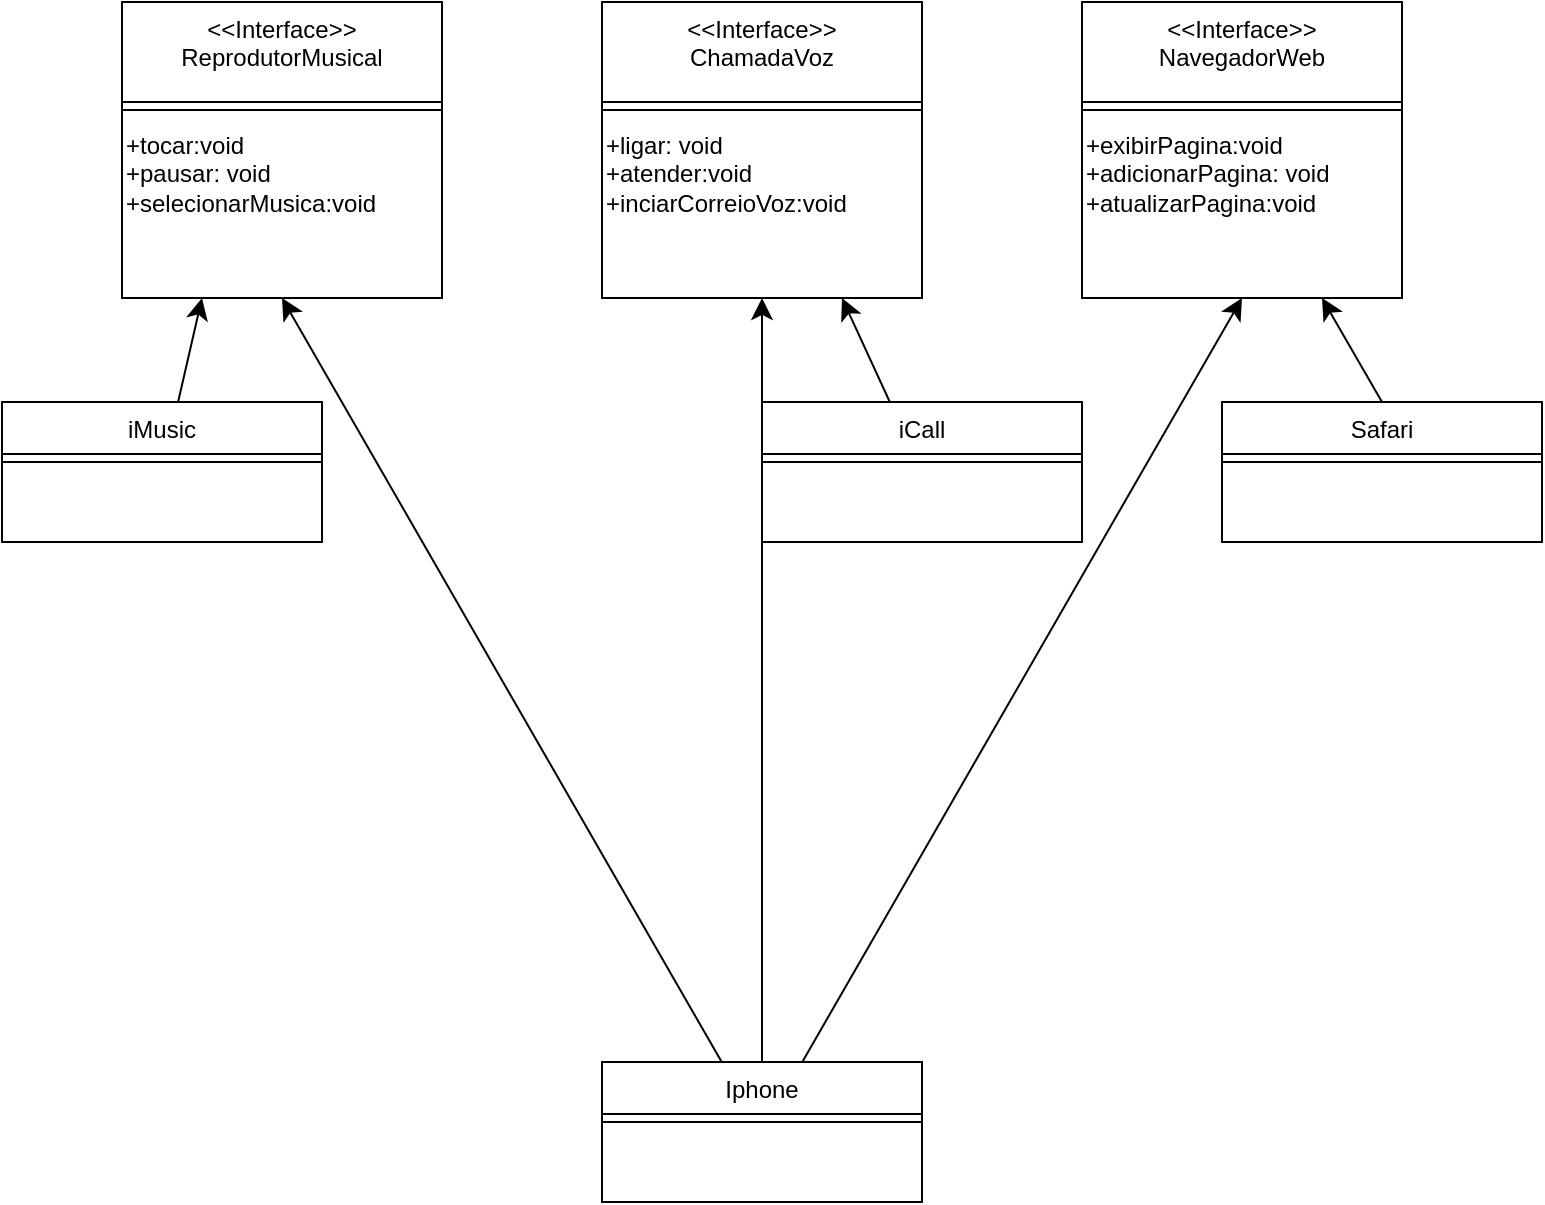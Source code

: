 <mxfile version="24.3.1" type="github">
  <diagram id="C5RBs43oDa-KdzZeNtuy" name="Page-1">
    <mxGraphModel dx="1886" dy="849" grid="1" gridSize="10" guides="1" tooltips="1" connect="1" arrows="1" fold="1" page="1" pageScale="1" pageWidth="827" pageHeight="1169" math="0" shadow="0">
      <root>
        <mxCell id="WIyWlLk6GJQsqaUBKTNV-0" />
        <mxCell id="WIyWlLk6GJQsqaUBKTNV-1" parent="WIyWlLk6GJQsqaUBKTNV-0" />
        <mxCell id="zkfFHV4jXpPFQw0GAbJ--6" value="&lt;&lt;Interface&gt;&gt;&#xa;ReprodutorMusical" style="swimlane;fontStyle=0;align=center;verticalAlign=top;childLayout=stackLayout;horizontal=1;startSize=50;horizontalStack=0;resizeParent=1;resizeLast=0;collapsible=1;marginBottom=0;rounded=0;shadow=0;strokeWidth=1;" parent="WIyWlLk6GJQsqaUBKTNV-1" vertex="1">
          <mxGeometry x="80" y="120" width="160" height="148" as="geometry">
            <mxRectangle x="30" y="120" width="160" height="26" as="alternateBounds" />
          </mxGeometry>
        </mxCell>
        <mxCell id="zkfFHV4jXpPFQw0GAbJ--9" value="" style="line;html=1;strokeWidth=1;align=left;verticalAlign=middle;spacingTop=-1;spacingLeft=3;spacingRight=3;rotatable=0;labelPosition=right;points=[];portConstraint=eastwest;" parent="zkfFHV4jXpPFQw0GAbJ--6" vertex="1">
          <mxGeometry y="50" width="160" height="8" as="geometry" />
        </mxCell>
        <mxCell id="pxJmlBtjUla0yxxP-SKe-2" value="+tocar:void&lt;div&gt;+pausar: void&lt;/div&gt;&lt;div&gt;+selecionarMusica:void&lt;/div&gt;" style="text;html=1;align=left;verticalAlign=top;whiteSpace=wrap;rounded=0;" parent="zkfFHV4jXpPFQw0GAbJ--6" vertex="1">
          <mxGeometry y="58" width="160" height="90" as="geometry" />
        </mxCell>
        <mxCell id="ed8aBmfFYEmANzjVek7R-6" style="edgeStyle=none;curved=1;rounded=0;orthogonalLoop=1;jettySize=auto;html=1;entryX=0.5;entryY=1;entryDx=0;entryDy=0;fontSize=12;startSize=8;endSize=8;" edge="1" parent="WIyWlLk6GJQsqaUBKTNV-1" source="zkfFHV4jXpPFQw0GAbJ--13" target="ed8aBmfFYEmANzjVek7R-5">
          <mxGeometry relative="1" as="geometry" />
        </mxCell>
        <mxCell id="ed8aBmfFYEmANzjVek7R-7" style="edgeStyle=none;curved=1;rounded=0;orthogonalLoop=1;jettySize=auto;html=1;entryX=0.5;entryY=1;entryDx=0;entryDy=0;fontSize=12;startSize=8;endSize=8;" edge="1" parent="WIyWlLk6GJQsqaUBKTNV-1" source="zkfFHV4jXpPFQw0GAbJ--13" target="ed8aBmfFYEmANzjVek7R-2">
          <mxGeometry relative="1" as="geometry" />
        </mxCell>
        <mxCell id="ed8aBmfFYEmANzjVek7R-8" style="edgeStyle=none;curved=1;rounded=0;orthogonalLoop=1;jettySize=auto;html=1;entryX=0.5;entryY=1;entryDx=0;entryDy=0;fontSize=12;startSize=8;endSize=8;" edge="1" parent="WIyWlLk6GJQsqaUBKTNV-1" source="zkfFHV4jXpPFQw0GAbJ--13" target="pxJmlBtjUla0yxxP-SKe-2">
          <mxGeometry relative="1" as="geometry" />
        </mxCell>
        <mxCell id="zkfFHV4jXpPFQw0GAbJ--13" value="Iphone" style="swimlane;fontStyle=0;align=center;verticalAlign=top;childLayout=stackLayout;horizontal=1;startSize=26;horizontalStack=0;resizeParent=1;resizeLast=0;collapsible=1;marginBottom=0;rounded=0;shadow=0;strokeWidth=1;" parent="WIyWlLk6GJQsqaUBKTNV-1" vertex="1">
          <mxGeometry x="320" y="650" width="160" height="70" as="geometry">
            <mxRectangle x="310" y="498" width="170" height="26" as="alternateBounds" />
          </mxGeometry>
        </mxCell>
        <mxCell id="zkfFHV4jXpPFQw0GAbJ--15" value="" style="line;html=1;strokeWidth=1;align=left;verticalAlign=middle;spacingTop=-1;spacingLeft=3;spacingRight=3;rotatable=0;labelPosition=right;points=[];portConstraint=eastwest;" parent="zkfFHV4jXpPFQw0GAbJ--13" vertex="1">
          <mxGeometry y="26" width="160" height="8" as="geometry" />
        </mxCell>
        <mxCell id="ed8aBmfFYEmANzjVek7R-0" value="&lt;&lt;Interface&gt;&gt;&#xa;ChamadaVoz" style="swimlane;fontStyle=0;align=center;verticalAlign=top;childLayout=stackLayout;horizontal=1;startSize=50;horizontalStack=0;resizeParent=1;resizeLast=0;collapsible=1;marginBottom=0;rounded=0;shadow=0;strokeWidth=1;" vertex="1" parent="WIyWlLk6GJQsqaUBKTNV-1">
          <mxGeometry x="320" y="120" width="160" height="148" as="geometry">
            <mxRectangle x="320" y="120" width="160" height="26" as="alternateBounds" />
          </mxGeometry>
        </mxCell>
        <mxCell id="ed8aBmfFYEmANzjVek7R-1" value="" style="line;html=1;strokeWidth=1;align=left;verticalAlign=middle;spacingTop=-1;spacingLeft=3;spacingRight=3;rotatable=0;labelPosition=right;points=[];portConstraint=eastwest;" vertex="1" parent="ed8aBmfFYEmANzjVek7R-0">
          <mxGeometry y="50" width="160" height="8" as="geometry" />
        </mxCell>
        <mxCell id="ed8aBmfFYEmANzjVek7R-2" value="&lt;div&gt;&lt;div&gt;+ligar: void&lt;/div&gt;&lt;/div&gt;+atender:void&lt;div&gt;&lt;span style=&quot;background-color: initial;&quot;&gt;+inciarCorreioVoz:void&lt;/span&gt;&lt;br&gt;&lt;/div&gt;" style="text;html=1;align=left;verticalAlign=top;whiteSpace=wrap;rounded=0;" vertex="1" parent="ed8aBmfFYEmANzjVek7R-0">
          <mxGeometry y="58" width="160" height="90" as="geometry" />
        </mxCell>
        <mxCell id="ed8aBmfFYEmANzjVek7R-3" value="&lt;&lt;Interface&gt;&gt;&#xa;NavegadorWeb" style="swimlane;fontStyle=0;align=center;verticalAlign=top;childLayout=stackLayout;horizontal=1;startSize=50;horizontalStack=0;resizeParent=1;resizeLast=0;collapsible=1;marginBottom=0;rounded=0;shadow=0;strokeWidth=1;" vertex="1" parent="WIyWlLk6GJQsqaUBKTNV-1">
          <mxGeometry x="560" y="120" width="160" height="148" as="geometry">
            <mxRectangle x="30" y="120" width="160" height="26" as="alternateBounds" />
          </mxGeometry>
        </mxCell>
        <mxCell id="ed8aBmfFYEmANzjVek7R-4" value="" style="line;html=1;strokeWidth=1;align=left;verticalAlign=middle;spacingTop=-1;spacingLeft=3;spacingRight=3;rotatable=0;labelPosition=right;points=[];portConstraint=eastwest;" vertex="1" parent="ed8aBmfFYEmANzjVek7R-3">
          <mxGeometry y="50" width="160" height="8" as="geometry" />
        </mxCell>
        <mxCell id="ed8aBmfFYEmANzjVek7R-5" value="+exibirPagina:void&lt;div&gt;+adicionarPagina: void&lt;/div&gt;&lt;div&gt;+atualizarPagina:void&lt;/div&gt;" style="text;html=1;align=left;verticalAlign=top;whiteSpace=wrap;rounded=0;" vertex="1" parent="ed8aBmfFYEmANzjVek7R-3">
          <mxGeometry y="58" width="160" height="90" as="geometry" />
        </mxCell>
        <mxCell id="ed8aBmfFYEmANzjVek7R-15" style="edgeStyle=none;curved=1;rounded=0;orthogonalLoop=1;jettySize=auto;html=1;entryX=0.25;entryY=1;entryDx=0;entryDy=0;fontSize=12;startSize=8;endSize=8;" edge="1" parent="WIyWlLk6GJQsqaUBKTNV-1" source="ed8aBmfFYEmANzjVek7R-9" target="pxJmlBtjUla0yxxP-SKe-2">
          <mxGeometry relative="1" as="geometry" />
        </mxCell>
        <mxCell id="ed8aBmfFYEmANzjVek7R-9" value="iMusic" style="swimlane;fontStyle=0;align=center;verticalAlign=top;childLayout=stackLayout;horizontal=1;startSize=26;horizontalStack=0;resizeParent=1;resizeLast=0;collapsible=1;marginBottom=0;rounded=0;shadow=0;strokeWidth=1;" vertex="1" parent="WIyWlLk6GJQsqaUBKTNV-1">
          <mxGeometry x="20" y="320" width="160" height="70" as="geometry">
            <mxRectangle x="310" y="498" width="170" height="26" as="alternateBounds" />
          </mxGeometry>
        </mxCell>
        <mxCell id="ed8aBmfFYEmANzjVek7R-10" value="" style="line;html=1;strokeWidth=1;align=left;verticalAlign=middle;spacingTop=-1;spacingLeft=3;spacingRight=3;rotatable=0;labelPosition=right;points=[];portConstraint=eastwest;" vertex="1" parent="ed8aBmfFYEmANzjVek7R-9">
          <mxGeometry y="26" width="160" height="8" as="geometry" />
        </mxCell>
        <mxCell id="ed8aBmfFYEmANzjVek7R-16" style="edgeStyle=none;curved=1;rounded=0;orthogonalLoop=1;jettySize=auto;html=1;entryX=0.75;entryY=1;entryDx=0;entryDy=0;fontSize=12;startSize=8;endSize=8;" edge="1" parent="WIyWlLk6GJQsqaUBKTNV-1" source="ed8aBmfFYEmANzjVek7R-11" target="ed8aBmfFYEmANzjVek7R-2">
          <mxGeometry relative="1" as="geometry" />
        </mxCell>
        <mxCell id="ed8aBmfFYEmANzjVek7R-11" value="iCall" style="swimlane;fontStyle=0;align=center;verticalAlign=top;childLayout=stackLayout;horizontal=1;startSize=26;horizontalStack=0;resizeParent=1;resizeLast=0;collapsible=1;marginBottom=0;rounded=0;shadow=0;strokeWidth=1;" vertex="1" parent="WIyWlLk6GJQsqaUBKTNV-1">
          <mxGeometry x="400" y="320" width="160" height="70" as="geometry">
            <mxRectangle x="310" y="498" width="170" height="26" as="alternateBounds" />
          </mxGeometry>
        </mxCell>
        <mxCell id="ed8aBmfFYEmANzjVek7R-12" value="" style="line;html=1;strokeWidth=1;align=left;verticalAlign=middle;spacingTop=-1;spacingLeft=3;spacingRight=3;rotatable=0;labelPosition=right;points=[];portConstraint=eastwest;" vertex="1" parent="ed8aBmfFYEmANzjVek7R-11">
          <mxGeometry y="26" width="160" height="8" as="geometry" />
        </mxCell>
        <mxCell id="ed8aBmfFYEmANzjVek7R-17" style="edgeStyle=none;curved=1;rounded=0;orthogonalLoop=1;jettySize=auto;html=1;exitX=0.5;exitY=0;exitDx=0;exitDy=0;entryX=0.75;entryY=1;entryDx=0;entryDy=0;fontSize=12;startSize=8;endSize=8;" edge="1" parent="WIyWlLk6GJQsqaUBKTNV-1" source="ed8aBmfFYEmANzjVek7R-13" target="ed8aBmfFYEmANzjVek7R-5">
          <mxGeometry relative="1" as="geometry" />
        </mxCell>
        <mxCell id="ed8aBmfFYEmANzjVek7R-13" value="Safari" style="swimlane;fontStyle=0;align=center;verticalAlign=top;childLayout=stackLayout;horizontal=1;startSize=26;horizontalStack=0;resizeParent=1;resizeLast=0;collapsible=1;marginBottom=0;rounded=0;shadow=0;strokeWidth=1;" vertex="1" parent="WIyWlLk6GJQsqaUBKTNV-1">
          <mxGeometry x="630" y="320" width="160" height="70" as="geometry">
            <mxRectangle x="310" y="498" width="170" height="26" as="alternateBounds" />
          </mxGeometry>
        </mxCell>
        <mxCell id="ed8aBmfFYEmANzjVek7R-14" value="" style="line;html=1;strokeWidth=1;align=left;verticalAlign=middle;spacingTop=-1;spacingLeft=3;spacingRight=3;rotatable=0;labelPosition=right;points=[];portConstraint=eastwest;" vertex="1" parent="ed8aBmfFYEmANzjVek7R-13">
          <mxGeometry y="26" width="160" height="8" as="geometry" />
        </mxCell>
      </root>
    </mxGraphModel>
  </diagram>
</mxfile>
